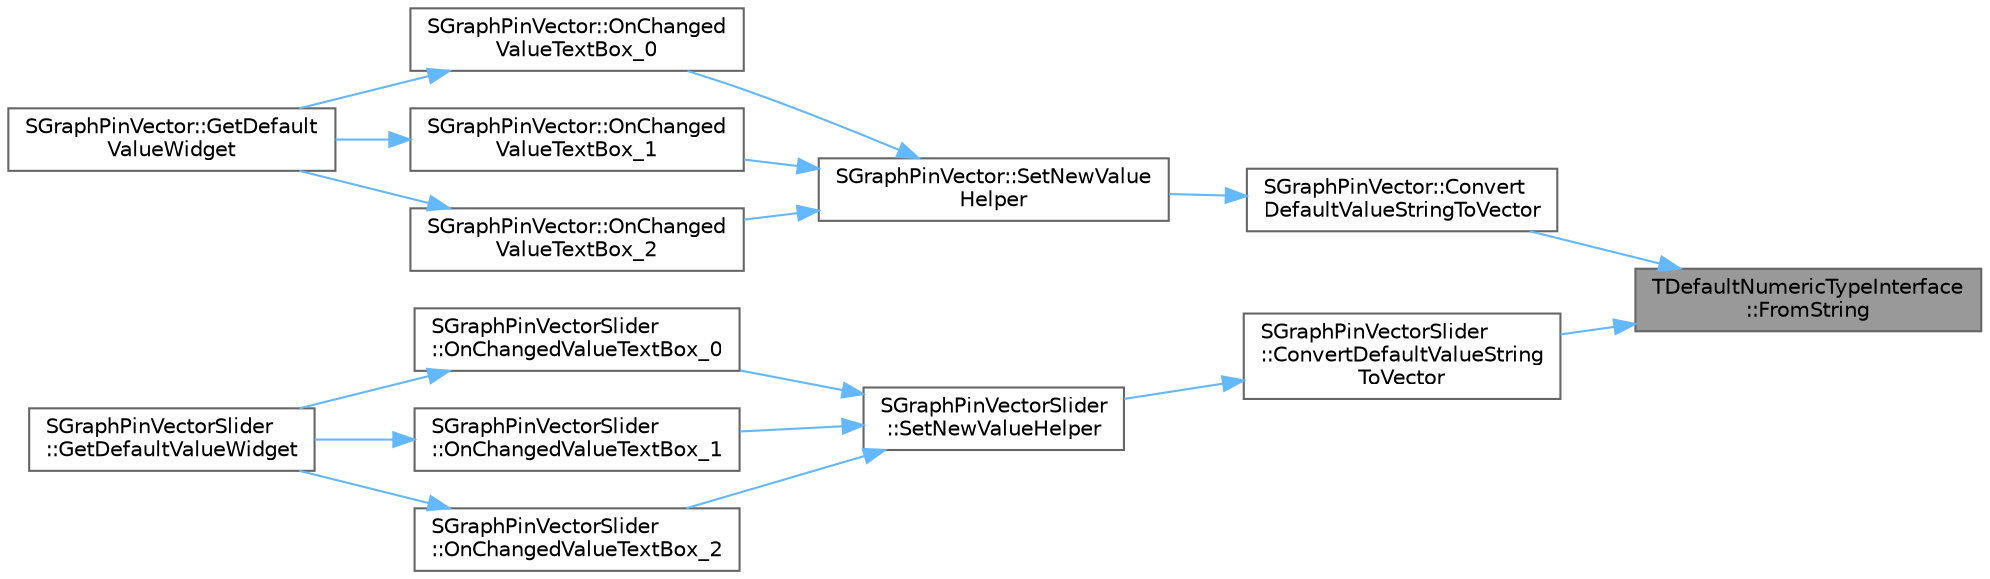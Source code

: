 digraph "TDefaultNumericTypeInterface::FromString"
{
 // INTERACTIVE_SVG=YES
 // LATEX_PDF_SIZE
  bgcolor="transparent";
  edge [fontname=Helvetica,fontsize=10,labelfontname=Helvetica,labelfontsize=10];
  node [fontname=Helvetica,fontsize=10,shape=box,height=0.2,width=0.4];
  rankdir="RL";
  Node1 [id="Node000001",label="TDefaultNumericTypeInterface\l::FromString",height=0.2,width=0.4,color="gray40", fillcolor="grey60", style="filled", fontcolor="black",tooltip=" "];
  Node1 -> Node2 [id="edge1_Node000001_Node000002",dir="back",color="steelblue1",style="solid",tooltip=" "];
  Node2 [id="Node000002",label="SGraphPinVector::Convert\lDefaultValueStringToVector",height=0.2,width=0.4,color="grey40", fillcolor="white", style="filled",URL="$d4/d4e/classSGraphPinVector.html#a6ff435229927811190b2fc543663c924",tooltip=" "];
  Node2 -> Node3 [id="edge2_Node000002_Node000003",dir="back",color="steelblue1",style="solid",tooltip=" "];
  Node3 [id="Node000003",label="SGraphPinVector::SetNewValue\lHelper",height=0.2,width=0.4,color="grey40", fillcolor="white", style="filled",URL="$d4/d4e/classSGraphPinVector.html#a8f8d3b20d2e836219b4fec7fe3a7b532",tooltip=" "];
  Node3 -> Node4 [id="edge3_Node000003_Node000004",dir="back",color="steelblue1",style="solid",tooltip=" "];
  Node4 [id="Node000004",label="SGraphPinVector::OnChanged\lValueTextBox_0",height=0.2,width=0.4,color="grey40", fillcolor="white", style="filled",URL="$d4/d4e/classSGraphPinVector.html#a02b98614d43bf2f263517f4f36cdf2ca",tooltip=" "];
  Node4 -> Node5 [id="edge4_Node000004_Node000005",dir="back",color="steelblue1",style="solid",tooltip=" "];
  Node5 [id="Node000005",label="SGraphPinVector::GetDefault\lValueWidget",height=0.2,width=0.4,color="grey40", fillcolor="white", style="filled",URL="$d4/d4e/classSGraphPinVector.html#a622648a52c938cbc497afa4d919dcc3e",tooltip="Function to create class specific widget."];
  Node3 -> Node6 [id="edge5_Node000003_Node000006",dir="back",color="steelblue1",style="solid",tooltip=" "];
  Node6 [id="Node000006",label="SGraphPinVector::OnChanged\lValueTextBox_1",height=0.2,width=0.4,color="grey40", fillcolor="white", style="filled",URL="$d4/d4e/classSGraphPinVector.html#a0e67292123f78db0b66fc4cb8ef27e2c",tooltip=" "];
  Node6 -> Node5 [id="edge6_Node000006_Node000005",dir="back",color="steelblue1",style="solid",tooltip=" "];
  Node3 -> Node7 [id="edge7_Node000003_Node000007",dir="back",color="steelblue1",style="solid",tooltip=" "];
  Node7 [id="Node000007",label="SGraphPinVector::OnChanged\lValueTextBox_2",height=0.2,width=0.4,color="grey40", fillcolor="white", style="filled",URL="$d4/d4e/classSGraphPinVector.html#a3f5d112344e292d627627758df408b31",tooltip=" "];
  Node7 -> Node5 [id="edge8_Node000007_Node000005",dir="back",color="steelblue1",style="solid",tooltip=" "];
  Node1 -> Node8 [id="edge9_Node000001_Node000008",dir="back",color="steelblue1",style="solid",tooltip=" "];
  Node8 [id="Node000008",label="SGraphPinVectorSlider\l::ConvertDefaultValueString\lToVector",height=0.2,width=0.4,color="grey40", fillcolor="white", style="filled",URL="$de/d63/classSGraphPinVectorSlider.html#a04c8f22a3bd29570f9e3112f28124b56",tooltip=" "];
  Node8 -> Node9 [id="edge10_Node000008_Node000009",dir="back",color="steelblue1",style="solid",tooltip=" "];
  Node9 [id="Node000009",label="SGraphPinVectorSlider\l::SetNewValueHelper",height=0.2,width=0.4,color="grey40", fillcolor="white", style="filled",URL="$de/d63/classSGraphPinVectorSlider.html#ad49394b77c66cec38b18e4128eb080bf",tooltip=" "];
  Node9 -> Node10 [id="edge11_Node000009_Node000010",dir="back",color="steelblue1",style="solid",tooltip=" "];
  Node10 [id="Node000010",label="SGraphPinVectorSlider\l::OnChangedValueTextBox_0",height=0.2,width=0.4,color="grey40", fillcolor="white", style="filled",URL="$de/d63/classSGraphPinVectorSlider.html#a3a81ae1cea2ba8756066c0aacbf5d576",tooltip=" "];
  Node10 -> Node11 [id="edge12_Node000010_Node000011",dir="back",color="steelblue1",style="solid",tooltip=" "];
  Node11 [id="Node000011",label="SGraphPinVectorSlider\l::GetDefaultValueWidget",height=0.2,width=0.4,color="grey40", fillcolor="white", style="filled",URL="$de/d63/classSGraphPinVectorSlider.html#ad5fc0aace0cb9c66bcc5369a48f09681",tooltip="Function to create class specific widget."];
  Node9 -> Node12 [id="edge13_Node000009_Node000012",dir="back",color="steelblue1",style="solid",tooltip=" "];
  Node12 [id="Node000012",label="SGraphPinVectorSlider\l::OnChangedValueTextBox_1",height=0.2,width=0.4,color="grey40", fillcolor="white", style="filled",URL="$de/d63/classSGraphPinVectorSlider.html#a95b3399a05b85c9aa038145181b2f930",tooltip=" "];
  Node12 -> Node11 [id="edge14_Node000012_Node000011",dir="back",color="steelblue1",style="solid",tooltip=" "];
  Node9 -> Node13 [id="edge15_Node000009_Node000013",dir="back",color="steelblue1",style="solid",tooltip=" "];
  Node13 [id="Node000013",label="SGraphPinVectorSlider\l::OnChangedValueTextBox_2",height=0.2,width=0.4,color="grey40", fillcolor="white", style="filled",URL="$de/d63/classSGraphPinVectorSlider.html#a5e2b9822f4a3e91ff1ef110249baea0c",tooltip=" "];
  Node13 -> Node11 [id="edge16_Node000013_Node000011",dir="back",color="steelblue1",style="solid",tooltip=" "];
}
